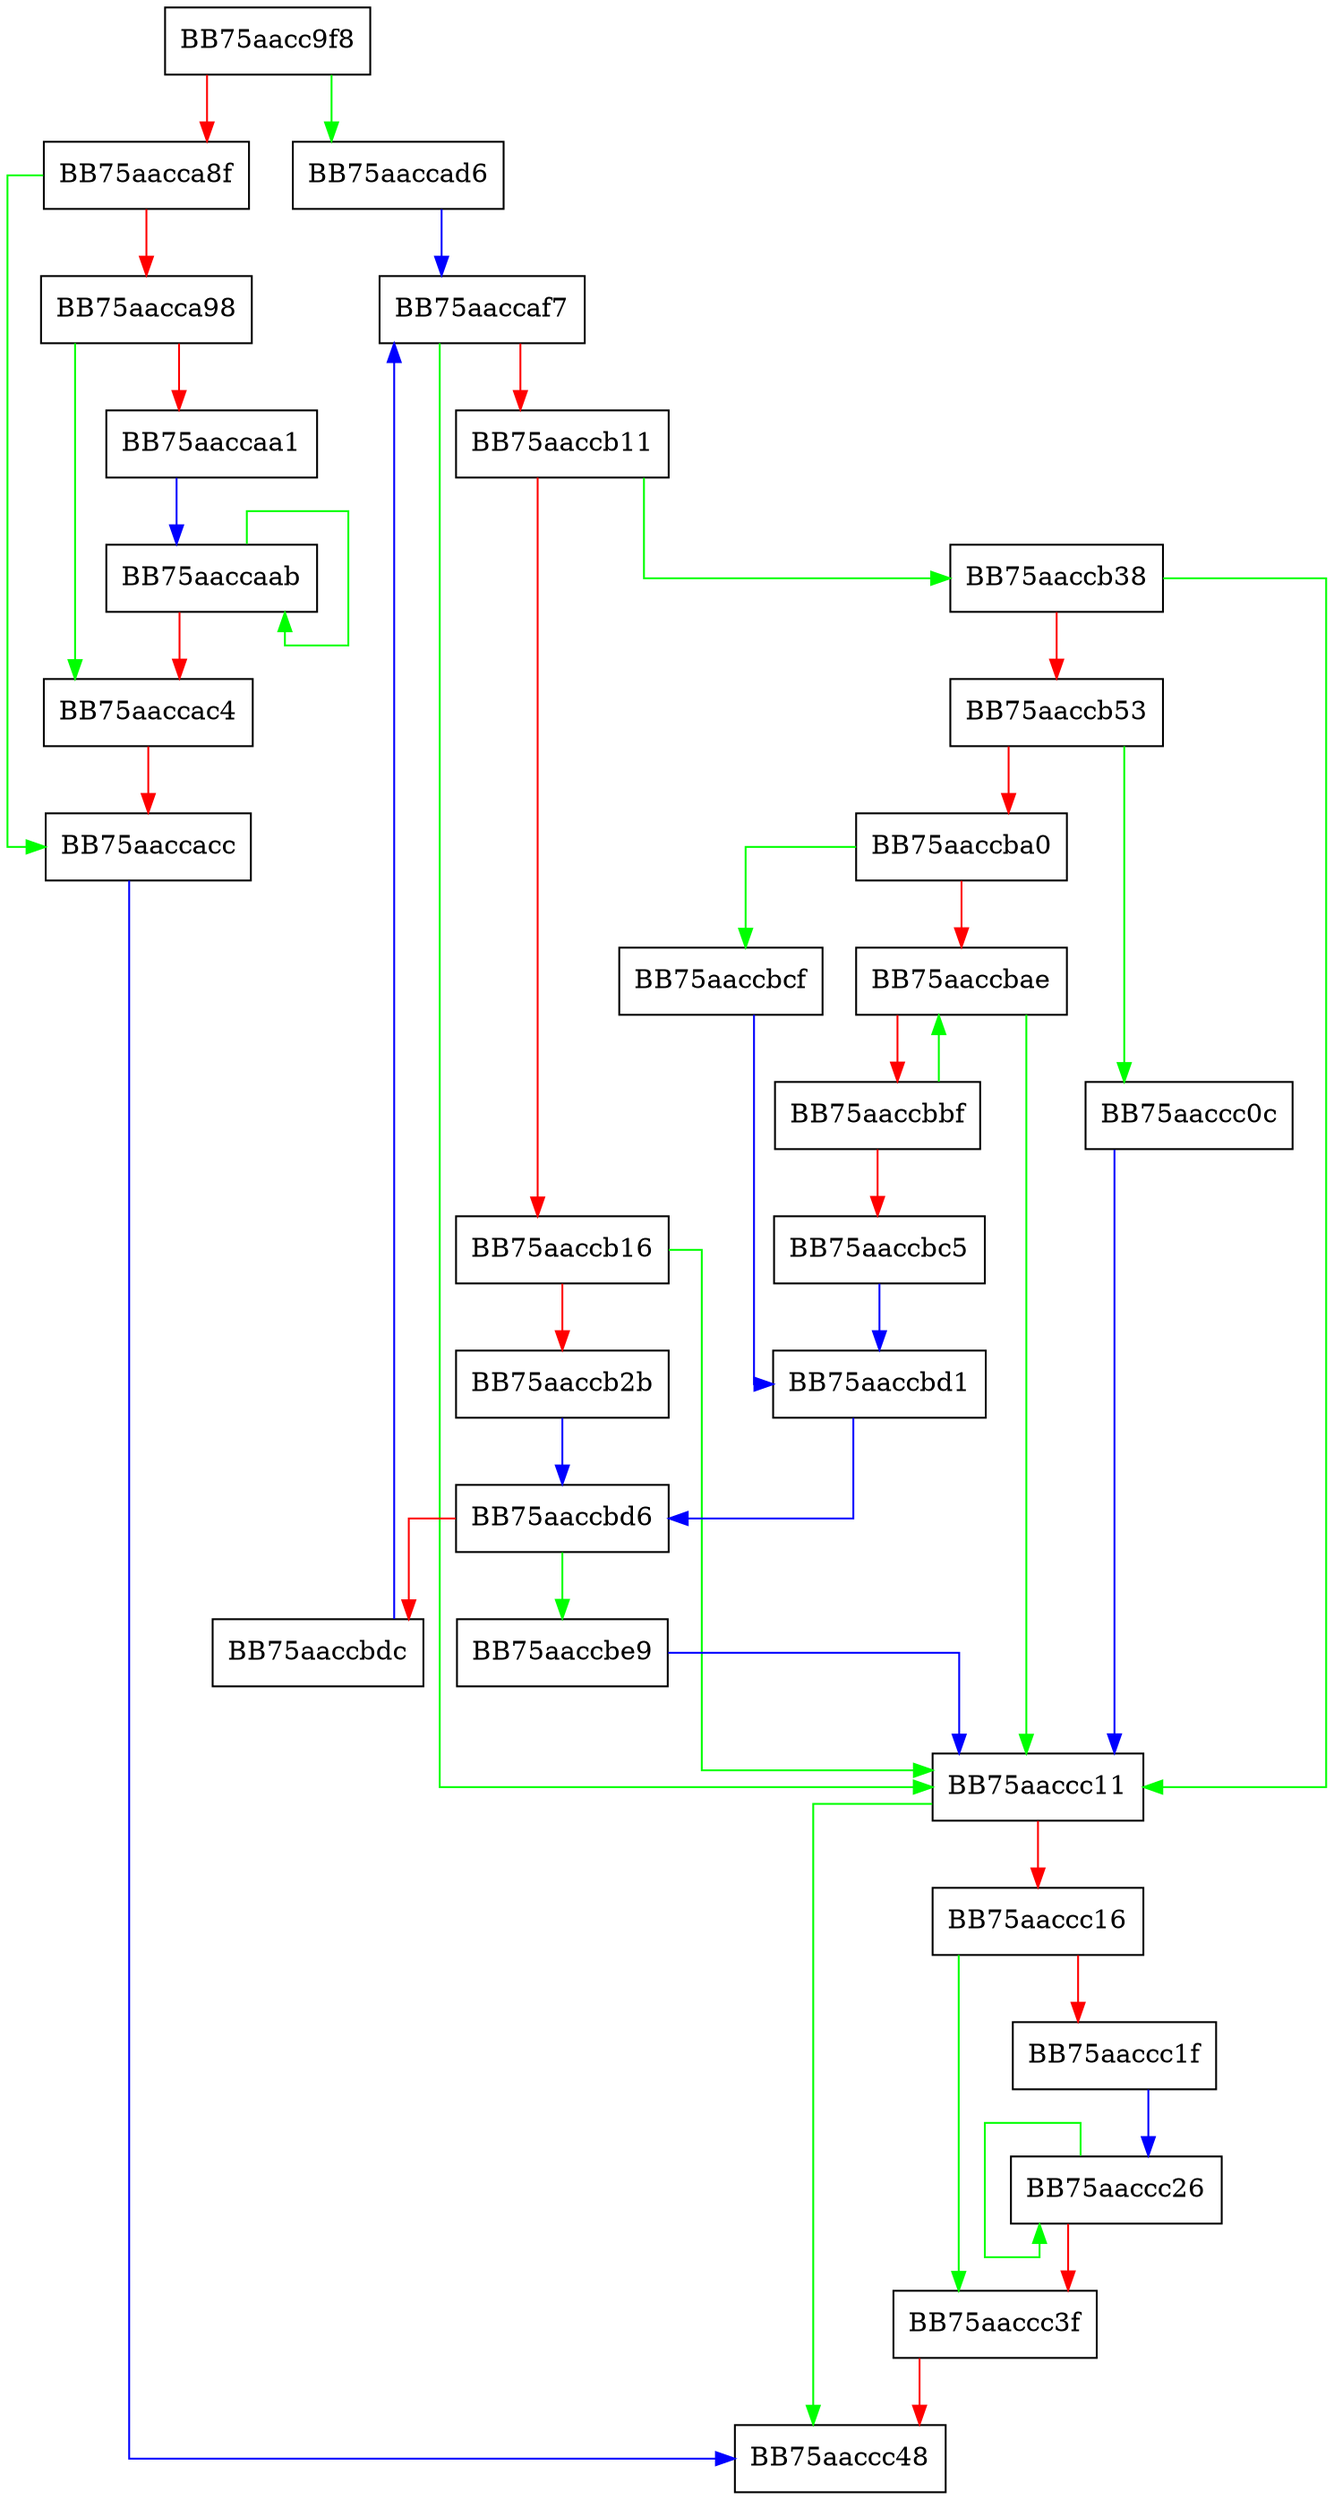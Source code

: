digraph buildTree {
  node [shape="box"];
  graph [splines=ortho];
  BB75aacc9f8 -> BB75aaccad6 [color="green"];
  BB75aacc9f8 -> BB75aacca8f [color="red"];
  BB75aacca8f -> BB75aaccacc [color="green"];
  BB75aacca8f -> BB75aacca98 [color="red"];
  BB75aacca98 -> BB75aaccac4 [color="green"];
  BB75aacca98 -> BB75aaccaa1 [color="red"];
  BB75aaccaa1 -> BB75aaccaab [color="blue"];
  BB75aaccaab -> BB75aaccaab [color="green"];
  BB75aaccaab -> BB75aaccac4 [color="red"];
  BB75aaccac4 -> BB75aaccacc [color="red"];
  BB75aaccacc -> BB75aaccc48 [color="blue"];
  BB75aaccad6 -> BB75aaccaf7 [color="blue"];
  BB75aaccaf7 -> BB75aaccc11 [color="green"];
  BB75aaccaf7 -> BB75aaccb11 [color="red"];
  BB75aaccb11 -> BB75aaccb38 [color="green"];
  BB75aaccb11 -> BB75aaccb16 [color="red"];
  BB75aaccb16 -> BB75aaccc11 [color="green"];
  BB75aaccb16 -> BB75aaccb2b [color="red"];
  BB75aaccb2b -> BB75aaccbd6 [color="blue"];
  BB75aaccb38 -> BB75aaccc11 [color="green"];
  BB75aaccb38 -> BB75aaccb53 [color="red"];
  BB75aaccb53 -> BB75aaccc0c [color="green"];
  BB75aaccb53 -> BB75aaccba0 [color="red"];
  BB75aaccba0 -> BB75aaccbcf [color="green"];
  BB75aaccba0 -> BB75aaccbae [color="red"];
  BB75aaccbae -> BB75aaccc11 [color="green"];
  BB75aaccbae -> BB75aaccbbf [color="red"];
  BB75aaccbbf -> BB75aaccbae [color="green"];
  BB75aaccbbf -> BB75aaccbc5 [color="red"];
  BB75aaccbc5 -> BB75aaccbd1 [color="blue"];
  BB75aaccbcf -> BB75aaccbd1 [color="blue"];
  BB75aaccbd1 -> BB75aaccbd6 [color="blue"];
  BB75aaccbd6 -> BB75aaccbe9 [color="green"];
  BB75aaccbd6 -> BB75aaccbdc [color="red"];
  BB75aaccbdc -> BB75aaccaf7 [color="blue"];
  BB75aaccbe9 -> BB75aaccc11 [color="blue"];
  BB75aaccc0c -> BB75aaccc11 [color="blue"];
  BB75aaccc11 -> BB75aaccc48 [color="green"];
  BB75aaccc11 -> BB75aaccc16 [color="red"];
  BB75aaccc16 -> BB75aaccc3f [color="green"];
  BB75aaccc16 -> BB75aaccc1f [color="red"];
  BB75aaccc1f -> BB75aaccc26 [color="blue"];
  BB75aaccc26 -> BB75aaccc26 [color="green"];
  BB75aaccc26 -> BB75aaccc3f [color="red"];
  BB75aaccc3f -> BB75aaccc48 [color="red"];
}